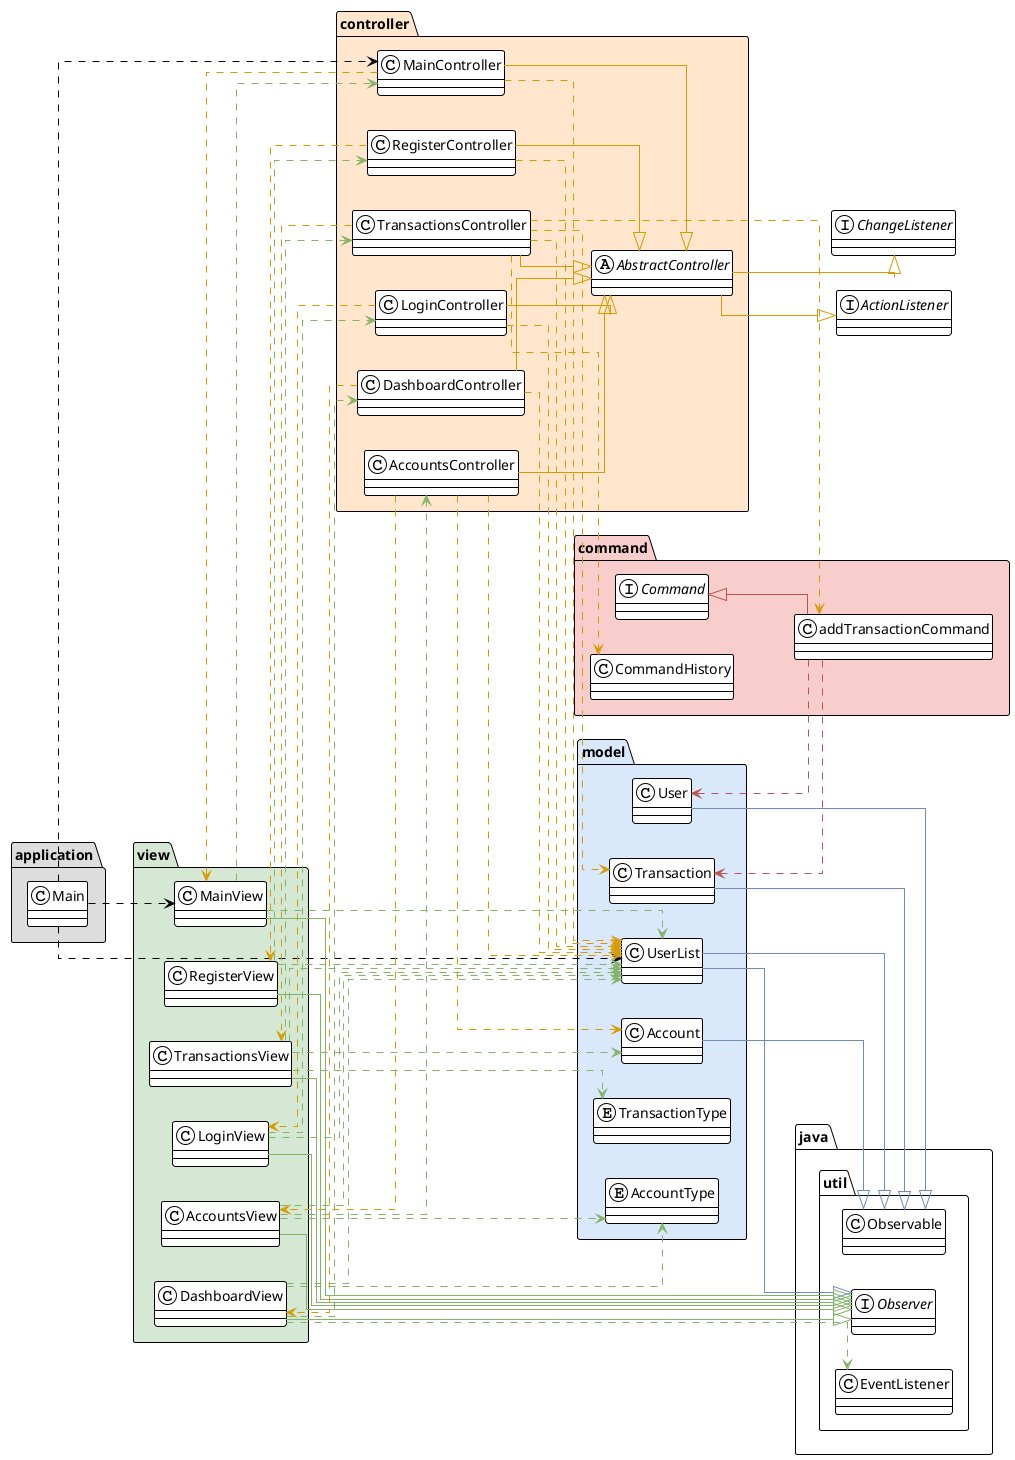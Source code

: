 @startuml

!theme plain
skinparam Linetype ortho
left to right direction

package application #DDDDDD {

class Main

}

package command #F8CECC {

interface Command
class CommandHistory
class addTransactionCommand
    
}

package controller #FFE6CC {

abstract class AbstractController
class AccountsController
class DashboardController
class LoginController
class MainController
class RegisterController
class TransactionsController

}

package model #DAE8FC {

class Account
class Transaction
class User
class UserList
enum AccountType
enum TransactionType

}

package view #D5E8D4 {

class AccountsView
class DashboardView
class LoginView
class MainView
class RegisterView
class TransactionsView

}





' class java.awt.event.ActionEvent
' class java.awt.event.ActionListener
class java.util.EventListener
class java.util.Observable


interface ActionListener
interface ChangeListener
' interface Observer
' interface Observer
interface java.util.Observer

AbstractController -[#D79B00]-|> ActionListener
AbstractController -[#D79B00]-|> ChangeListener
Main ..> MainController
Main ..> UserList
Main ..> MainView
addTransactionCommand .[#B85450]u.> Transaction
addTransactionCommand .[#B85450]r.> User
addTransactionCommand -[#B85450]u-|> Command
AccountsController -[#D79B00]-|> AbstractController
AccountsController .[#D79B00].> Account
AccountsController .[#D79B00].> UserList
AccountsController .[#D79B00].> AccountsView
' AccountsController ..> java.awt.event.ActionEvent
DashboardController -[#D79B00]-|> AbstractController
DashboardController .[#D79B00].> UserList
DashboardController .[#D79B00].> DashboardView
' DashboardController ..> java.awt.event.ActionEvent
LoginController -[#D79B00]-|> AbstractController
LoginController .[#D79B00].> UserList
LoginController .[#D79B00].> LoginView
' LoginController ..> java.awt.event.ActionEvent
MainController -[#D79B00]-|> AbstractController
MainController .[#D79B00].> UserList
MainController .[#D79B00].> MainView
RegisterController -[#D79B00]-|> AbstractController
RegisterController .[#D79B00].> UserList
RegisterController .[#D79B00].> RegisterView
' RegisterController ..> java.awt.event.ActionEvent
TransactionsController -[#D79B00]-|> AbstractController
TransactionsController .[#D79B00].> CommandHistory
TransactionsController .[#D79B00].> addTransactionCommand
TransactionsController .[#D79B00].> Transaction
TransactionsController .[#D79B00].> UserList
TransactionsController .[#D79B00].> TransactionsView
' TransactionsController ..> java.awt.event.ActionEvent

Account -[#6C8EBF]d-|> java.util.Observable
Transaction -[#6C8EBF]d-|> java.util.Observable
User -[#6C8EBF]d-|> java.util.Observable
UserList -[#6C8EBF]d-|> java.util.Observable
UserList -[#6C8EBF]d-|> java.util.Observer

AccountsView ..[#82B366].> AccountsController
AccountsView ..[#82B366].> UserList
' AccountsView ..> java.util.Observable
AccountsView ..[#82B366].> AccountType 
AccountsView -[#82B366]-|> java.util.Observer

DashboardView ..[#82B366].> DashboardController
DashboardView ..[#82B366].> UserList
' DashboardView ..> java.awt.event.ActionListener
DashboardView ..[#82B366].> java.util.EventListener
' DashboardView ..> java.util.Observable
DashboardView ..[#82B366].> AccountType
DashboardView -[#82B366]-|> java.util.Observer

LoginView ..[#82B366].> LoginController
LoginView ..[#82B366].> UserList
LoginView -[#82B366]-|> java.util.Observer

MainView ..[#82B366].> MainController
MainView ..[#82B366].> UserList
MainView -[#82B366]-|> java.util.Observer

RegisterView ..[#82B366].> RegisterController
RegisterView ..[#82B366].> UserList
RegisterView -[#82B366]-|> java.util.Observer

TransactionsView ..[#82B366].> TransactionsController
TransactionsView ..[#82B366].> Account
TransactionsView ..[#82B366].> UserList
' TransactionsView ..> java.util.Observable
TransactionsView ..[#82B366].> TransactionType
TransactionsView -[#82B366]-|> java.util.Observer

@enduml